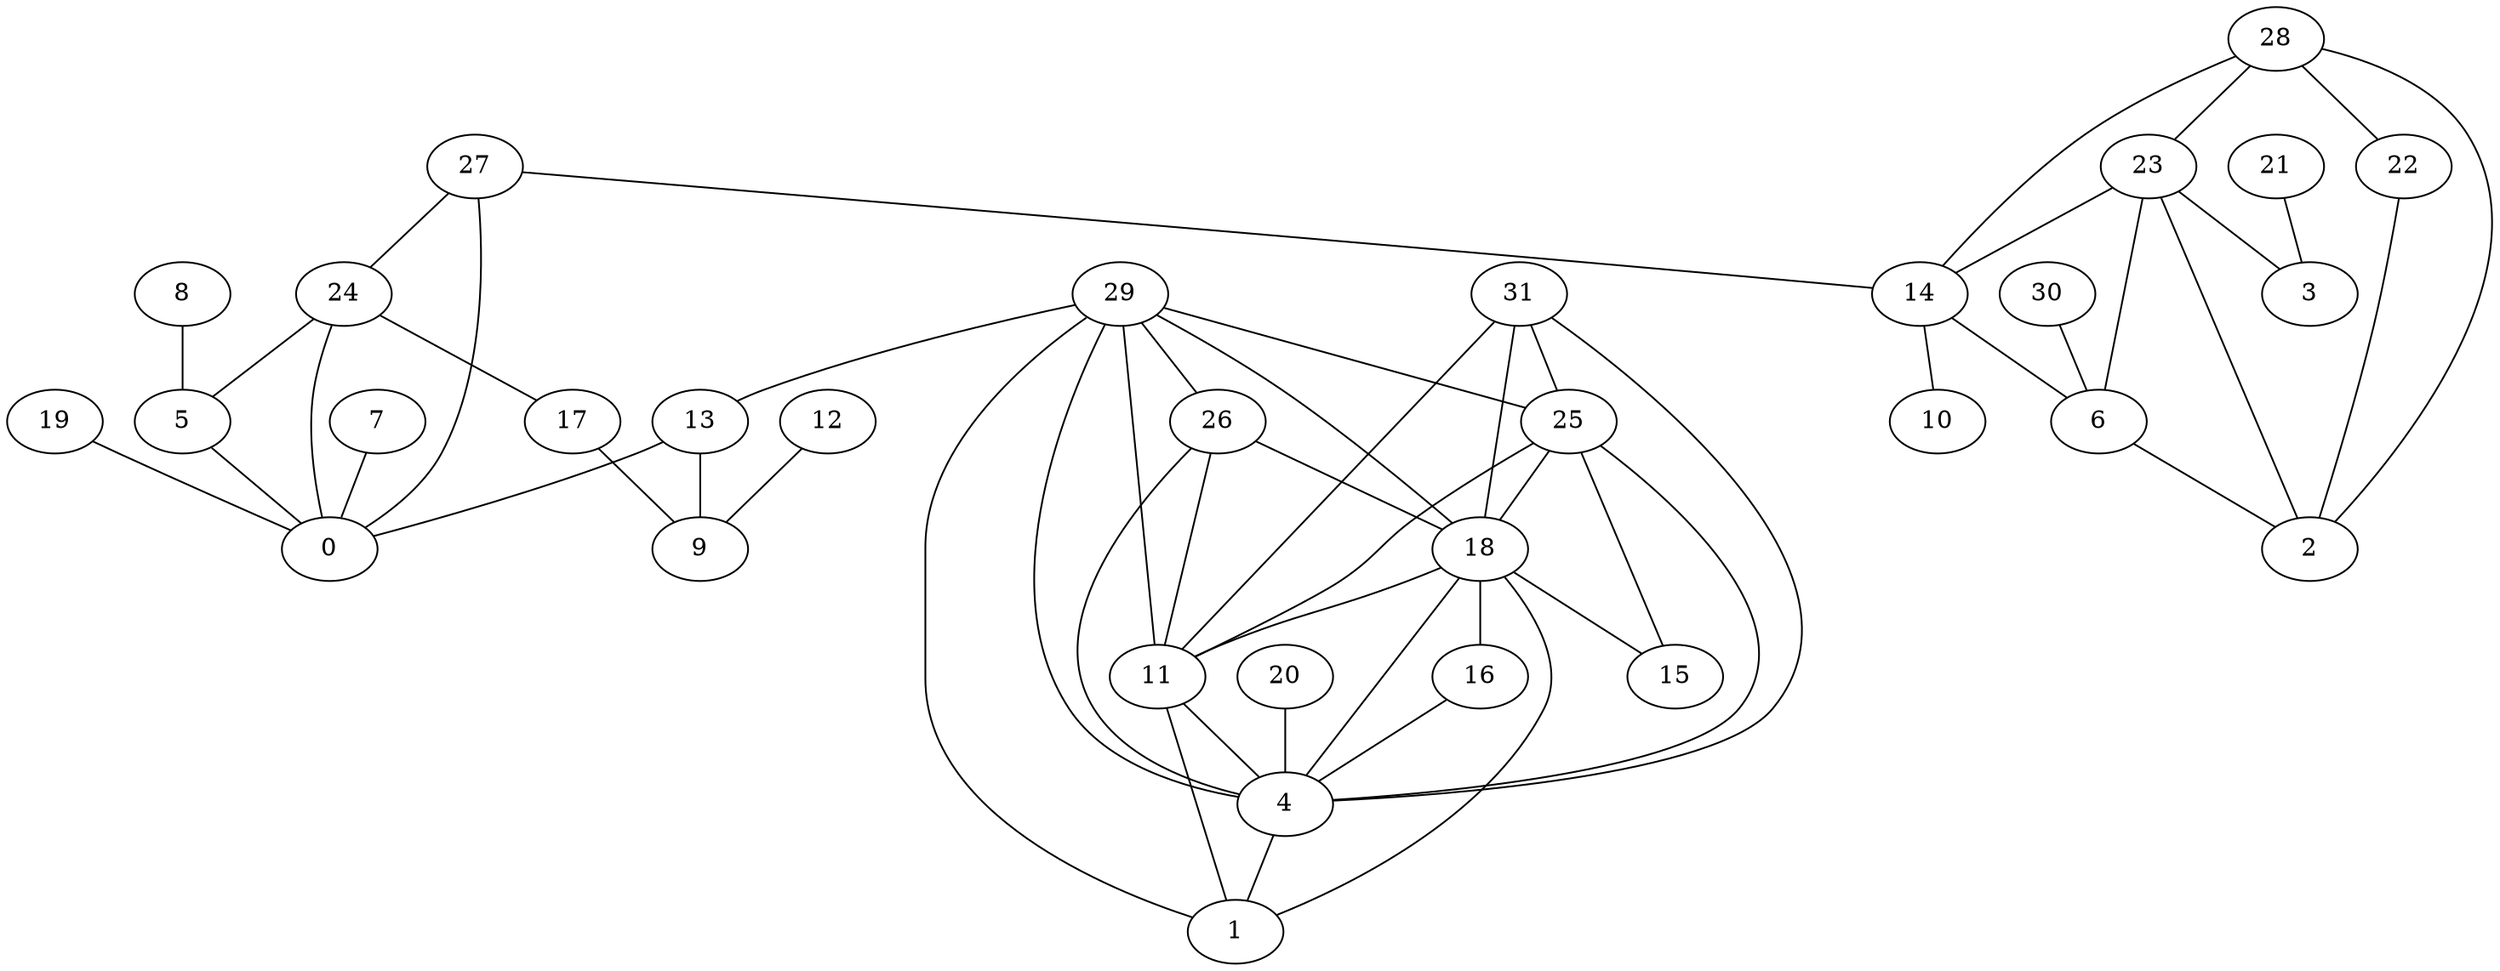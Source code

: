 /* Created by igraph 0.7.1 */
graph {
  graph [
    name="['figure_8']"
    sif_interaction_name=0
    isolates=0
  ];
  0 [
    name=BM
    parent=figure_8
  ];
  1 [
    name=BR
    parent=figure_8
  ];
  2 [
    name=BS
    parent=figure_8
  ];
  3 [
    name=BS2
    parent=figure_8
  ];
  4 [
    name=BS3
    parent=figure_8
  ];
  5 [
    name=BW
    parent=figure_8
  ];
  6 [
    name=CD
    parent=figure_8
  ];
  7 [
    name=CR
    parent=figure_8
  ];
  8 [
    name=DB
    parent=figure_8
  ];
  9 [
    name=DI
    parent=figure_8
  ];
  10 [
    name=EE
    parent=figure_8
  ];
  11 [
    name=GM
    parent=figure_8
  ];
  12 [
    name=GS
    parent=figure_8
  ];
  13 [
    name=HA
    parent=figure_8
  ];
  14 [
    name=HB
    parent=figure_8
  ];
  15 [
    name=HS
    parent=figure_8
  ];
  16 [
    name=JE
    parent=figure_8
  ];
  17 [
    name=KA
    parent=figure_8
  ];
  18 [
    name=KR
    parent=figure_8
  ];
  19 [
    name=LK
    parent=figure_8
  ];
  20 [
    name=LR
    parent=figure_8
  ];
  21 [
    name=MG
    parent=figure_8
  ];
  22 [
    name=MJ
    parent=figure_8
  ];
  23 [
    name=NP
    parent=figure_8
  ];
  24 [
    name=PH
    parent=figure_8
  ];
  25 [
    name=PS
    parent=figure_8
  ];
  26 [
    name=SF
    parent=figure_8
  ];
  27 [
    name=SR
    parent=figure_8
  ];
  28 [
    name=TO
    parent=figure_8
  ];
  29 [
    name=WD
    parent=figure_8
  ];
  30 [
    name=WL
    parent=figure_8
  ];
  31 [
    name=WS
    parent=figure_8
  ];

  5 -- 0 [
    sif_interaction=0
  ];
  7 -- 0 [
    sif_interaction=0
  ];
  13 -- 0 [
    sif_interaction=0
  ];
  19 -- 0 [
    sif_interaction=0
  ];
  24 -- 0 [
    sif_interaction=0
  ];
  27 -- 0 [
    sif_interaction=0
  ];
  4 -- 1 [
    sif_interaction=0
  ];
  11 -- 1 [
    sif_interaction=0
  ];
  18 -- 1 [
    sif_interaction=0
  ];
  29 -- 1 [
    sif_interaction=0
  ];
  6 -- 2 [
    sif_interaction=0
  ];
  22 -- 2 [
    sif_interaction=0
  ];
  23 -- 2 [
    sif_interaction=0
  ];
  28 -- 2 [
    sif_interaction=0
  ];
  21 -- 3 [
    sif_interaction=0
  ];
  23 -- 3 [
    sif_interaction=0
  ];
  11 -- 4 [
    sif_interaction=0
  ];
  16 -- 4 [
    sif_interaction=0
  ];
  18 -- 4 [
    sif_interaction=0
  ];
  20 -- 4 [
    sif_interaction=0
  ];
  25 -- 4 [
    sif_interaction=0
  ];
  26 -- 4 [
    sif_interaction=0
  ];
  29 -- 4 [
    sif_interaction=0
  ];
  31 -- 4 [
    sif_interaction=0
  ];
  8 -- 5 [
    sif_interaction=0
  ];
  24 -- 5 [
    sif_interaction=0
  ];
  14 -- 6 [
    sif_interaction=0
  ];
  23 -- 6 [
    sif_interaction=0
  ];
  30 -- 6 [
    sif_interaction=0
  ];
  12 -- 9 [
    sif_interaction=0
  ];
  13 -- 9 [
    sif_interaction=0
  ];
  17 -- 9 [
    sif_interaction=0
  ];
  14 -- 10 [
    sif_interaction=0
  ];
  18 -- 11 [
    sif_interaction=0
  ];
  25 -- 11 [
    sif_interaction=0
  ];
  26 -- 11 [
    sif_interaction=0
  ];
  29 -- 11 [
    sif_interaction=0
  ];
  31 -- 11 [
    sif_interaction=0
  ];
  29 -- 13 [
    sif_interaction=0
  ];
  23 -- 14 [
    sif_interaction=0
  ];
  27 -- 14 [
    sif_interaction=0
  ];
  28 -- 14 [
    sif_interaction=0
  ];
  18 -- 15 [
    sif_interaction=0
  ];
  25 -- 15 [
    sif_interaction=0
  ];
  18 -- 16 [
    sif_interaction=0
  ];
  24 -- 17 [
    sif_interaction=0
  ];
  25 -- 18 [
    sif_interaction=0
  ];
  26 -- 18 [
    sif_interaction=0
  ];
  29 -- 18 [
    sif_interaction=0
  ];
  31 -- 18 [
    sif_interaction=0
  ];
  28 -- 22 [
    sif_interaction=0
  ];
  28 -- 23 [
    sif_interaction=0
  ];
  27 -- 24 [
    sif_interaction=0
  ];
  29 -- 25 [
    sif_interaction=0
  ];
  31 -- 25 [
    sif_interaction=0
  ];
  29 -- 26 [
    sif_interaction=0
  ];
}
